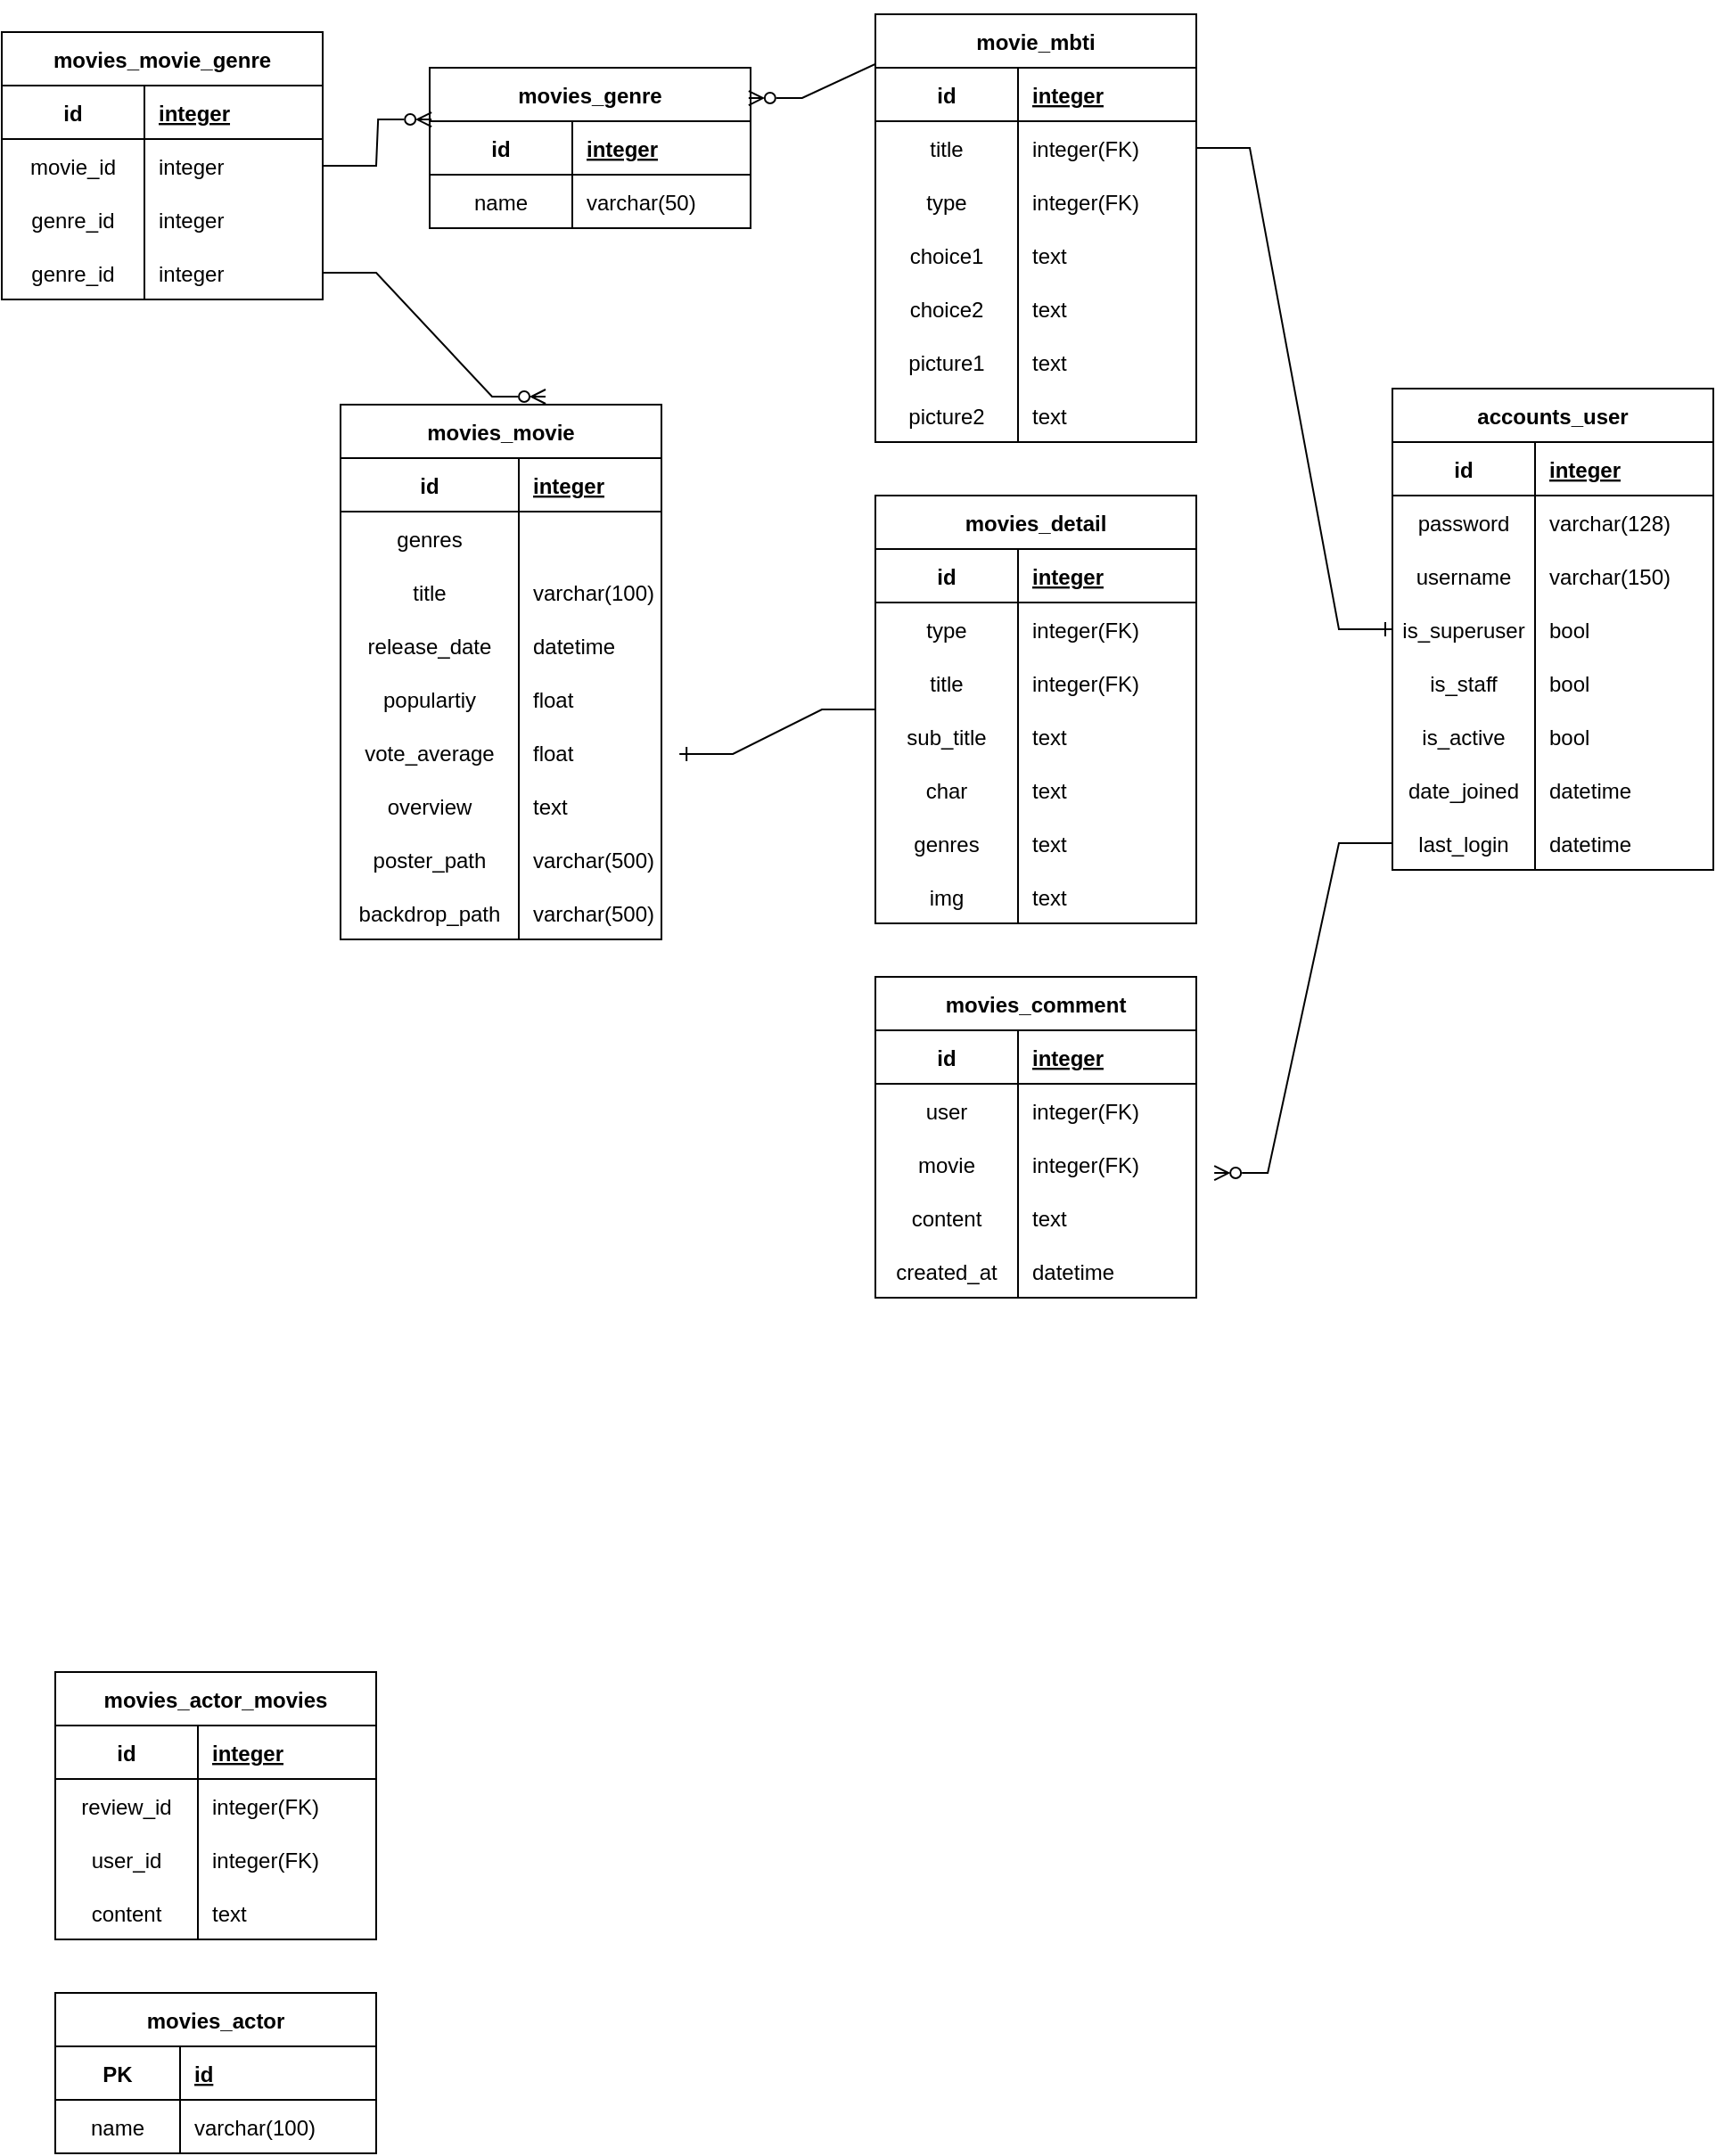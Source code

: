 <mxfile version="20.4.0" type="device"><diagram id="C5RBs43oDa-KdzZeNtuy" name="Page-1"><mxGraphModel dx="1422" dy="762" grid="1" gridSize="10" guides="1" tooltips="1" connect="1" arrows="1" fold="1" page="1" pageScale="1" pageWidth="1169" pageHeight="827" math="0" shadow="0"><root><mxCell id="WIyWlLk6GJQsqaUBKTNV-0"/><mxCell id="WIyWlLk6GJQsqaUBKTNV-1" parent="WIyWlLk6GJQsqaUBKTNV-0"/><mxCell id="pNiZyCKbFAenFCGOa4Ml-2" value="movies_movie" style="shape=table;startSize=30;container=1;collapsible=1;childLayout=tableLayout;fixedRows=1;rowLines=0;fontStyle=1;align=center;resizeLast=1;" parent="WIyWlLk6GJQsqaUBKTNV-1" vertex="1"><mxGeometry x="220" y="279" width="180" height="300" as="geometry"/></mxCell><mxCell id="pNiZyCKbFAenFCGOa4Ml-3" value="" style="shape=tableRow;horizontal=0;startSize=0;swimlaneHead=0;swimlaneBody=0;fillColor=none;collapsible=0;dropTarget=0;points=[[0,0.5],[1,0.5]];portConstraint=eastwest;top=0;left=0;right=0;bottom=1;" parent="pNiZyCKbFAenFCGOa4Ml-2" vertex="1"><mxGeometry y="30" width="180" height="30" as="geometry"/></mxCell><mxCell id="pNiZyCKbFAenFCGOa4Ml-4" value="id" style="shape=partialRectangle;connectable=0;fillColor=none;top=0;left=0;bottom=0;right=0;fontStyle=1;overflow=hidden;" parent="pNiZyCKbFAenFCGOa4Ml-3" vertex="1"><mxGeometry width="100" height="30" as="geometry"><mxRectangle width="100" height="30" as="alternateBounds"/></mxGeometry></mxCell><mxCell id="pNiZyCKbFAenFCGOa4Ml-5" value="integer" style="shape=partialRectangle;connectable=0;fillColor=none;top=0;left=0;bottom=0;right=0;align=left;spacingLeft=6;fontStyle=5;overflow=hidden;" parent="pNiZyCKbFAenFCGOa4Ml-3" vertex="1"><mxGeometry x="100" width="80" height="30" as="geometry"><mxRectangle width="80" height="30" as="alternateBounds"/></mxGeometry></mxCell><mxCell id="_5tf6HiXsvNcKvSk9RUJ-52" style="shape=tableRow;horizontal=0;startSize=0;swimlaneHead=0;swimlaneBody=0;fillColor=none;collapsible=0;dropTarget=0;points=[[0,0.5],[1,0.5]];portConstraint=eastwest;top=0;left=0;right=0;bottom=0;" vertex="1" parent="pNiZyCKbFAenFCGOa4Ml-2"><mxGeometry y="60" width="180" height="30" as="geometry"/></mxCell><mxCell id="_5tf6HiXsvNcKvSk9RUJ-53" value="genres" style="shape=partialRectangle;connectable=0;fillColor=none;top=0;left=0;bottom=0;right=0;editable=1;overflow=hidden;" vertex="1" parent="_5tf6HiXsvNcKvSk9RUJ-52"><mxGeometry width="100" height="30" as="geometry"><mxRectangle width="100" height="30" as="alternateBounds"/></mxGeometry></mxCell><mxCell id="_5tf6HiXsvNcKvSk9RUJ-54" style="shape=partialRectangle;connectable=0;fillColor=none;top=0;left=0;bottom=0;right=0;align=left;spacingLeft=6;overflow=hidden;" vertex="1" parent="_5tf6HiXsvNcKvSk9RUJ-52"><mxGeometry x="100" width="80" height="30" as="geometry"><mxRectangle width="80" height="30" as="alternateBounds"/></mxGeometry></mxCell><mxCell id="pNiZyCKbFAenFCGOa4Ml-6" value="" style="shape=tableRow;horizontal=0;startSize=0;swimlaneHead=0;swimlaneBody=0;fillColor=none;collapsible=0;dropTarget=0;points=[[0,0.5],[1,0.5]];portConstraint=eastwest;top=0;left=0;right=0;bottom=0;" parent="pNiZyCKbFAenFCGOa4Ml-2" vertex="1"><mxGeometry y="90" width="180" height="30" as="geometry"/></mxCell><mxCell id="pNiZyCKbFAenFCGOa4Ml-7" value="title" style="shape=partialRectangle;connectable=0;fillColor=none;top=0;left=0;bottom=0;right=0;editable=1;overflow=hidden;" parent="pNiZyCKbFAenFCGOa4Ml-6" vertex="1"><mxGeometry width="100" height="30" as="geometry"><mxRectangle width="100" height="30" as="alternateBounds"/></mxGeometry></mxCell><mxCell id="pNiZyCKbFAenFCGOa4Ml-8" value="varchar(100)" style="shape=partialRectangle;connectable=0;fillColor=none;top=0;left=0;bottom=0;right=0;align=left;spacingLeft=6;overflow=hidden;" parent="pNiZyCKbFAenFCGOa4Ml-6" vertex="1"><mxGeometry x="100" width="80" height="30" as="geometry"><mxRectangle width="80" height="30" as="alternateBounds"/></mxGeometry></mxCell><mxCell id="pNiZyCKbFAenFCGOa4Ml-9" value="" style="shape=tableRow;horizontal=0;startSize=0;swimlaneHead=0;swimlaneBody=0;fillColor=none;collapsible=0;dropTarget=0;points=[[0,0.5],[1,0.5]];portConstraint=eastwest;top=0;left=0;right=0;bottom=0;" parent="pNiZyCKbFAenFCGOa4Ml-2" vertex="1"><mxGeometry y="120" width="180" height="30" as="geometry"/></mxCell><mxCell id="pNiZyCKbFAenFCGOa4Ml-10" value="release_date" style="shape=partialRectangle;connectable=0;fillColor=none;top=0;left=0;bottom=0;right=0;editable=1;overflow=hidden;" parent="pNiZyCKbFAenFCGOa4Ml-9" vertex="1"><mxGeometry width="100" height="30" as="geometry"><mxRectangle width="100" height="30" as="alternateBounds"/></mxGeometry></mxCell><mxCell id="pNiZyCKbFAenFCGOa4Ml-11" value="datetime" style="shape=partialRectangle;connectable=0;fillColor=none;top=0;left=0;bottom=0;right=0;align=left;spacingLeft=6;overflow=hidden;" parent="pNiZyCKbFAenFCGOa4Ml-9" vertex="1"><mxGeometry x="100" width="80" height="30" as="geometry"><mxRectangle width="80" height="30" as="alternateBounds"/></mxGeometry></mxCell><mxCell id="pNiZyCKbFAenFCGOa4Ml-12" value="" style="shape=tableRow;horizontal=0;startSize=0;swimlaneHead=0;swimlaneBody=0;fillColor=none;collapsible=0;dropTarget=0;points=[[0,0.5],[1,0.5]];portConstraint=eastwest;top=0;left=0;right=0;bottom=0;" parent="pNiZyCKbFAenFCGOa4Ml-2" vertex="1"><mxGeometry y="150" width="180" height="30" as="geometry"/></mxCell><mxCell id="pNiZyCKbFAenFCGOa4Ml-13" value="populartiy" style="shape=partialRectangle;connectable=0;fillColor=none;top=0;left=0;bottom=0;right=0;editable=1;overflow=hidden;" parent="pNiZyCKbFAenFCGOa4Ml-12" vertex="1"><mxGeometry width="100" height="30" as="geometry"><mxRectangle width="100" height="30" as="alternateBounds"/></mxGeometry></mxCell><mxCell id="pNiZyCKbFAenFCGOa4Ml-14" value="float" style="shape=partialRectangle;connectable=0;fillColor=none;top=0;left=0;bottom=0;right=0;align=left;spacingLeft=6;overflow=hidden;" parent="pNiZyCKbFAenFCGOa4Ml-12" vertex="1"><mxGeometry x="100" width="80" height="30" as="geometry"><mxRectangle width="80" height="30" as="alternateBounds"/></mxGeometry></mxCell><mxCell id="pNiZyCKbFAenFCGOa4Ml-15" style="shape=tableRow;horizontal=0;startSize=0;swimlaneHead=0;swimlaneBody=0;fillColor=none;collapsible=0;dropTarget=0;points=[[0,0.5],[1,0.5]];portConstraint=eastwest;top=0;left=0;right=0;bottom=0;" parent="pNiZyCKbFAenFCGOa4Ml-2" vertex="1"><mxGeometry y="180" width="180" height="30" as="geometry"/></mxCell><mxCell id="pNiZyCKbFAenFCGOa4Ml-16" value="vote_average" style="shape=partialRectangle;connectable=0;fillColor=none;top=0;left=0;bottom=0;right=0;editable=1;overflow=hidden;" parent="pNiZyCKbFAenFCGOa4Ml-15" vertex="1"><mxGeometry width="100" height="30" as="geometry"><mxRectangle width="100" height="30" as="alternateBounds"/></mxGeometry></mxCell><mxCell id="pNiZyCKbFAenFCGOa4Ml-17" value="float" style="shape=partialRectangle;connectable=0;fillColor=none;top=0;left=0;bottom=0;right=0;align=left;spacingLeft=6;overflow=hidden;" parent="pNiZyCKbFAenFCGOa4Ml-15" vertex="1"><mxGeometry x="100" width="80" height="30" as="geometry"><mxRectangle width="80" height="30" as="alternateBounds"/></mxGeometry></mxCell><mxCell id="pNiZyCKbFAenFCGOa4Ml-19" style="shape=tableRow;horizontal=0;startSize=0;swimlaneHead=0;swimlaneBody=0;fillColor=none;collapsible=0;dropTarget=0;points=[[0,0.5],[1,0.5]];portConstraint=eastwest;top=0;left=0;right=0;bottom=0;" parent="pNiZyCKbFAenFCGOa4Ml-2" vertex="1"><mxGeometry y="210" width="180" height="30" as="geometry"/></mxCell><mxCell id="pNiZyCKbFAenFCGOa4Ml-20" value="overview" style="shape=partialRectangle;connectable=0;fillColor=none;top=0;left=0;bottom=0;right=0;editable=1;overflow=hidden;" parent="pNiZyCKbFAenFCGOa4Ml-19" vertex="1"><mxGeometry width="100" height="30" as="geometry"><mxRectangle width="100" height="30" as="alternateBounds"/></mxGeometry></mxCell><mxCell id="pNiZyCKbFAenFCGOa4Ml-21" value="text" style="shape=partialRectangle;connectable=0;fillColor=none;top=0;left=0;bottom=0;right=0;align=left;spacingLeft=6;overflow=hidden;" parent="pNiZyCKbFAenFCGOa4Ml-19" vertex="1"><mxGeometry x="100" width="80" height="30" as="geometry"><mxRectangle width="80" height="30" as="alternateBounds"/></mxGeometry></mxCell><mxCell id="pNiZyCKbFAenFCGOa4Ml-22" style="shape=tableRow;horizontal=0;startSize=0;swimlaneHead=0;swimlaneBody=0;fillColor=none;collapsible=0;dropTarget=0;points=[[0,0.5],[1,0.5]];portConstraint=eastwest;top=0;left=0;right=0;bottom=0;" parent="pNiZyCKbFAenFCGOa4Ml-2" vertex="1"><mxGeometry y="240" width="180" height="30" as="geometry"/></mxCell><mxCell id="pNiZyCKbFAenFCGOa4Ml-23" value="poster_path" style="shape=partialRectangle;connectable=0;fillColor=none;top=0;left=0;bottom=0;right=0;editable=1;overflow=hidden;" parent="pNiZyCKbFAenFCGOa4Ml-22" vertex="1"><mxGeometry width="100" height="30" as="geometry"><mxRectangle width="100" height="30" as="alternateBounds"/></mxGeometry></mxCell><mxCell id="pNiZyCKbFAenFCGOa4Ml-24" value="varchar(500)" style="shape=partialRectangle;connectable=0;fillColor=none;top=0;left=0;bottom=0;right=0;align=left;spacingLeft=6;overflow=hidden;" parent="pNiZyCKbFAenFCGOa4Ml-22" vertex="1"><mxGeometry x="100" width="80" height="30" as="geometry"><mxRectangle width="80" height="30" as="alternateBounds"/></mxGeometry></mxCell><mxCell id="pNiZyCKbFAenFCGOa4Ml-25" style="shape=tableRow;horizontal=0;startSize=0;swimlaneHead=0;swimlaneBody=0;fillColor=none;collapsible=0;dropTarget=0;points=[[0,0.5],[1,0.5]];portConstraint=eastwest;top=0;left=0;right=0;bottom=0;" parent="pNiZyCKbFAenFCGOa4Ml-2" vertex="1"><mxGeometry y="270" width="180" height="30" as="geometry"/></mxCell><mxCell id="pNiZyCKbFAenFCGOa4Ml-26" value="backdrop_path" style="shape=partialRectangle;connectable=0;fillColor=none;top=0;left=0;bottom=0;right=0;editable=1;overflow=hidden;" parent="pNiZyCKbFAenFCGOa4Ml-25" vertex="1"><mxGeometry width="100" height="30" as="geometry"><mxRectangle width="100" height="30" as="alternateBounds"/></mxGeometry></mxCell><mxCell id="pNiZyCKbFAenFCGOa4Ml-27" value="varchar(500)" style="shape=partialRectangle;connectable=0;fillColor=none;top=0;left=0;bottom=0;right=0;align=left;spacingLeft=6;overflow=hidden;" parent="pNiZyCKbFAenFCGOa4Ml-25" vertex="1"><mxGeometry x="100" width="80" height="30" as="geometry"><mxRectangle width="80" height="30" as="alternateBounds"/></mxGeometry></mxCell><mxCell id="pNiZyCKbFAenFCGOa4Ml-69" value="movies_actor" style="shape=table;startSize=30;container=1;collapsible=1;childLayout=tableLayout;fixedRows=1;rowLines=0;fontStyle=1;align=center;resizeLast=1;" parent="WIyWlLk6GJQsqaUBKTNV-1" vertex="1"><mxGeometry x="60" y="1170" width="180" height="90" as="geometry"/></mxCell><mxCell id="pNiZyCKbFAenFCGOa4Ml-70" value="" style="shape=tableRow;horizontal=0;startSize=0;swimlaneHead=0;swimlaneBody=0;fillColor=none;collapsible=0;dropTarget=0;points=[[0,0.5],[1,0.5]];portConstraint=eastwest;top=0;left=0;right=0;bottom=1;" parent="pNiZyCKbFAenFCGOa4Ml-69" vertex="1"><mxGeometry y="30" width="180" height="30" as="geometry"/></mxCell><mxCell id="pNiZyCKbFAenFCGOa4Ml-71" value="PK" style="shape=partialRectangle;connectable=0;fillColor=none;top=0;left=0;bottom=0;right=0;fontStyle=1;overflow=hidden;" parent="pNiZyCKbFAenFCGOa4Ml-70" vertex="1"><mxGeometry width="70" height="30" as="geometry"><mxRectangle width="70" height="30" as="alternateBounds"/></mxGeometry></mxCell><mxCell id="pNiZyCKbFAenFCGOa4Ml-72" value="id" style="shape=partialRectangle;connectable=0;fillColor=none;top=0;left=0;bottom=0;right=0;align=left;spacingLeft=6;fontStyle=5;overflow=hidden;" parent="pNiZyCKbFAenFCGOa4Ml-70" vertex="1"><mxGeometry x="70" width="110" height="30" as="geometry"><mxRectangle width="110" height="30" as="alternateBounds"/></mxGeometry></mxCell><mxCell id="pNiZyCKbFAenFCGOa4Ml-73" value="" style="shape=tableRow;horizontal=0;startSize=0;swimlaneHead=0;swimlaneBody=0;fillColor=none;collapsible=0;dropTarget=0;points=[[0,0.5],[1,0.5]];portConstraint=eastwest;top=0;left=0;right=0;bottom=0;" parent="pNiZyCKbFAenFCGOa4Ml-69" vertex="1"><mxGeometry y="60" width="180" height="30" as="geometry"/></mxCell><mxCell id="pNiZyCKbFAenFCGOa4Ml-74" value="name" style="shape=partialRectangle;connectable=0;fillColor=none;top=0;left=0;bottom=0;right=0;editable=1;overflow=hidden;" parent="pNiZyCKbFAenFCGOa4Ml-73" vertex="1"><mxGeometry width="70" height="30" as="geometry"><mxRectangle width="70" height="30" as="alternateBounds"/></mxGeometry></mxCell><mxCell id="pNiZyCKbFAenFCGOa4Ml-75" value="varchar(100)" style="shape=partialRectangle;connectable=0;fillColor=none;top=0;left=0;bottom=0;right=0;align=left;spacingLeft=6;overflow=hidden;" parent="pNiZyCKbFAenFCGOa4Ml-73" vertex="1"><mxGeometry x="70" width="110" height="30" as="geometry"><mxRectangle width="110" height="30" as="alternateBounds"/></mxGeometry></mxCell><mxCell id="pNiZyCKbFAenFCGOa4Ml-82" value="accounts_user" style="shape=table;startSize=30;container=1;collapsible=1;childLayout=tableLayout;fixedRows=1;rowLines=0;fontStyle=1;align=center;resizeLast=1;" parent="WIyWlLk6GJQsqaUBKTNV-1" vertex="1"><mxGeometry x="810" y="270" width="180" height="270" as="geometry"/></mxCell><mxCell id="pNiZyCKbFAenFCGOa4Ml-83" value="" style="shape=tableRow;horizontal=0;startSize=0;swimlaneHead=0;swimlaneBody=0;fillColor=none;collapsible=0;dropTarget=0;points=[[0,0.5],[1,0.5]];portConstraint=eastwest;top=0;left=0;right=0;bottom=1;" parent="pNiZyCKbFAenFCGOa4Ml-82" vertex="1"><mxGeometry y="30" width="180" height="30" as="geometry"/></mxCell><mxCell id="pNiZyCKbFAenFCGOa4Ml-84" value="id" style="shape=partialRectangle;connectable=0;fillColor=none;top=0;left=0;bottom=0;right=0;fontStyle=1;overflow=hidden;" parent="pNiZyCKbFAenFCGOa4Ml-83" vertex="1"><mxGeometry width="80" height="30" as="geometry"><mxRectangle width="80" height="30" as="alternateBounds"/></mxGeometry></mxCell><mxCell id="pNiZyCKbFAenFCGOa4Ml-85" value="integer" style="shape=partialRectangle;connectable=0;fillColor=none;top=0;left=0;bottom=0;right=0;align=left;spacingLeft=6;fontStyle=5;overflow=hidden;" parent="pNiZyCKbFAenFCGOa4Ml-83" vertex="1"><mxGeometry x="80" width="100" height="30" as="geometry"><mxRectangle width="100" height="30" as="alternateBounds"/></mxGeometry></mxCell><mxCell id="pNiZyCKbFAenFCGOa4Ml-86" value="" style="shape=tableRow;horizontal=0;startSize=0;swimlaneHead=0;swimlaneBody=0;fillColor=none;collapsible=0;dropTarget=0;points=[[0,0.5],[1,0.5]];portConstraint=eastwest;top=0;left=0;right=0;bottom=0;" parent="pNiZyCKbFAenFCGOa4Ml-82" vertex="1"><mxGeometry y="60" width="180" height="30" as="geometry"/></mxCell><mxCell id="pNiZyCKbFAenFCGOa4Ml-87" value="password" style="shape=partialRectangle;connectable=0;fillColor=none;top=0;left=0;bottom=0;right=0;editable=1;overflow=hidden;" parent="pNiZyCKbFAenFCGOa4Ml-86" vertex="1"><mxGeometry width="80" height="30" as="geometry"><mxRectangle width="80" height="30" as="alternateBounds"/></mxGeometry></mxCell><mxCell id="pNiZyCKbFAenFCGOa4Ml-88" value="varchar(128)" style="shape=partialRectangle;connectable=0;fillColor=none;top=0;left=0;bottom=0;right=0;align=left;spacingLeft=6;overflow=hidden;" parent="pNiZyCKbFAenFCGOa4Ml-86" vertex="1"><mxGeometry x="80" width="100" height="30" as="geometry"><mxRectangle width="100" height="30" as="alternateBounds"/></mxGeometry></mxCell><mxCell id="pNiZyCKbFAenFCGOa4Ml-89" value="" style="shape=tableRow;horizontal=0;startSize=0;swimlaneHead=0;swimlaneBody=0;fillColor=none;collapsible=0;dropTarget=0;points=[[0,0.5],[1,0.5]];portConstraint=eastwest;top=0;left=0;right=0;bottom=0;" parent="pNiZyCKbFAenFCGOa4Ml-82" vertex="1"><mxGeometry y="90" width="180" height="30" as="geometry"/></mxCell><mxCell id="pNiZyCKbFAenFCGOa4Ml-90" value="username" style="shape=partialRectangle;connectable=0;fillColor=none;top=0;left=0;bottom=0;right=0;editable=1;overflow=hidden;" parent="pNiZyCKbFAenFCGOa4Ml-89" vertex="1"><mxGeometry width="80" height="30" as="geometry"><mxRectangle width="80" height="30" as="alternateBounds"/></mxGeometry></mxCell><mxCell id="pNiZyCKbFAenFCGOa4Ml-91" value="varchar(150)" style="shape=partialRectangle;connectable=0;fillColor=none;top=0;left=0;bottom=0;right=0;align=left;spacingLeft=6;overflow=hidden;" parent="pNiZyCKbFAenFCGOa4Ml-89" vertex="1"><mxGeometry x="80" width="100" height="30" as="geometry"><mxRectangle width="100" height="30" as="alternateBounds"/></mxGeometry></mxCell><mxCell id="pNiZyCKbFAenFCGOa4Ml-95" style="shape=tableRow;horizontal=0;startSize=0;swimlaneHead=0;swimlaneBody=0;fillColor=none;collapsible=0;dropTarget=0;points=[[0,0.5],[1,0.5]];portConstraint=eastwest;top=0;left=0;right=0;bottom=0;" parent="pNiZyCKbFAenFCGOa4Ml-82" vertex="1"><mxGeometry y="120" width="180" height="30" as="geometry"/></mxCell><mxCell id="pNiZyCKbFAenFCGOa4Ml-96" value="is_superuser" style="shape=partialRectangle;connectable=0;fillColor=none;top=0;left=0;bottom=0;right=0;editable=1;overflow=hidden;" parent="pNiZyCKbFAenFCGOa4Ml-95" vertex="1"><mxGeometry width="80" height="30" as="geometry"><mxRectangle width="80" height="30" as="alternateBounds"/></mxGeometry></mxCell><mxCell id="pNiZyCKbFAenFCGOa4Ml-97" value="bool" style="shape=partialRectangle;connectable=0;fillColor=none;top=0;left=0;bottom=0;right=0;align=left;spacingLeft=6;overflow=hidden;" parent="pNiZyCKbFAenFCGOa4Ml-95" vertex="1"><mxGeometry x="80" width="100" height="30" as="geometry"><mxRectangle width="100" height="30" as="alternateBounds"/></mxGeometry></mxCell><mxCell id="pNiZyCKbFAenFCGOa4Ml-101" style="shape=tableRow;horizontal=0;startSize=0;swimlaneHead=0;swimlaneBody=0;fillColor=none;collapsible=0;dropTarget=0;points=[[0,0.5],[1,0.5]];portConstraint=eastwest;top=0;left=0;right=0;bottom=0;" parent="pNiZyCKbFAenFCGOa4Ml-82" vertex="1"><mxGeometry y="150" width="180" height="30" as="geometry"/></mxCell><mxCell id="pNiZyCKbFAenFCGOa4Ml-102" value="is_staff" style="shape=partialRectangle;connectable=0;fillColor=none;top=0;left=0;bottom=0;right=0;editable=1;overflow=hidden;" parent="pNiZyCKbFAenFCGOa4Ml-101" vertex="1"><mxGeometry width="80" height="30" as="geometry"><mxRectangle width="80" height="30" as="alternateBounds"/></mxGeometry></mxCell><mxCell id="pNiZyCKbFAenFCGOa4Ml-103" value="bool" style="shape=partialRectangle;connectable=0;fillColor=none;top=0;left=0;bottom=0;right=0;align=left;spacingLeft=6;overflow=hidden;" parent="pNiZyCKbFAenFCGOa4Ml-101" vertex="1"><mxGeometry x="80" width="100" height="30" as="geometry"><mxRectangle width="100" height="30" as="alternateBounds"/></mxGeometry></mxCell><mxCell id="pNiZyCKbFAenFCGOa4Ml-98" style="shape=tableRow;horizontal=0;startSize=0;swimlaneHead=0;swimlaneBody=0;fillColor=none;collapsible=0;dropTarget=0;points=[[0,0.5],[1,0.5]];portConstraint=eastwest;top=0;left=0;right=0;bottom=0;" parent="pNiZyCKbFAenFCGOa4Ml-82" vertex="1"><mxGeometry y="180" width="180" height="30" as="geometry"/></mxCell><mxCell id="pNiZyCKbFAenFCGOa4Ml-99" value="is_active" style="shape=partialRectangle;connectable=0;fillColor=none;top=0;left=0;bottom=0;right=0;editable=1;overflow=hidden;" parent="pNiZyCKbFAenFCGOa4Ml-98" vertex="1"><mxGeometry width="80" height="30" as="geometry"><mxRectangle width="80" height="30" as="alternateBounds"/></mxGeometry></mxCell><mxCell id="pNiZyCKbFAenFCGOa4Ml-100" value="bool" style="shape=partialRectangle;connectable=0;fillColor=none;top=0;left=0;bottom=0;right=0;align=left;spacingLeft=6;overflow=hidden;" parent="pNiZyCKbFAenFCGOa4Ml-98" vertex="1"><mxGeometry x="80" width="100" height="30" as="geometry"><mxRectangle width="100" height="30" as="alternateBounds"/></mxGeometry></mxCell><mxCell id="pNiZyCKbFAenFCGOa4Ml-110" style="shape=tableRow;horizontal=0;startSize=0;swimlaneHead=0;swimlaneBody=0;fillColor=none;collapsible=0;dropTarget=0;points=[[0,0.5],[1,0.5]];portConstraint=eastwest;top=0;left=0;right=0;bottom=0;" parent="pNiZyCKbFAenFCGOa4Ml-82" vertex="1"><mxGeometry y="210" width="180" height="30" as="geometry"/></mxCell><mxCell id="pNiZyCKbFAenFCGOa4Ml-111" value="date_joined" style="shape=partialRectangle;connectable=0;fillColor=none;top=0;left=0;bottom=0;right=0;editable=1;overflow=hidden;" parent="pNiZyCKbFAenFCGOa4Ml-110" vertex="1"><mxGeometry width="80" height="30" as="geometry"><mxRectangle width="80" height="30" as="alternateBounds"/></mxGeometry></mxCell><mxCell id="pNiZyCKbFAenFCGOa4Ml-112" value="datetime" style="shape=partialRectangle;connectable=0;fillColor=none;top=0;left=0;bottom=0;right=0;align=left;spacingLeft=6;overflow=hidden;" parent="pNiZyCKbFAenFCGOa4Ml-110" vertex="1"><mxGeometry x="80" width="100" height="30" as="geometry"><mxRectangle width="100" height="30" as="alternateBounds"/></mxGeometry></mxCell><mxCell id="pNiZyCKbFAenFCGOa4Ml-113" style="shape=tableRow;horizontal=0;startSize=0;swimlaneHead=0;swimlaneBody=0;fillColor=none;collapsible=0;dropTarget=0;points=[[0,0.5],[1,0.5]];portConstraint=eastwest;top=0;left=0;right=0;bottom=0;" parent="pNiZyCKbFAenFCGOa4Ml-82" vertex="1"><mxGeometry y="240" width="180" height="30" as="geometry"/></mxCell><mxCell id="pNiZyCKbFAenFCGOa4Ml-114" value="last_login" style="shape=partialRectangle;connectable=0;fillColor=none;top=0;left=0;bottom=0;right=0;editable=1;overflow=hidden;" parent="pNiZyCKbFAenFCGOa4Ml-113" vertex="1"><mxGeometry width="80" height="30" as="geometry"><mxRectangle width="80" height="30" as="alternateBounds"/></mxGeometry></mxCell><mxCell id="pNiZyCKbFAenFCGOa4Ml-115" value="datetime" style="shape=partialRectangle;connectable=0;fillColor=none;top=0;left=0;bottom=0;right=0;align=left;spacingLeft=6;overflow=hidden;" parent="pNiZyCKbFAenFCGOa4Ml-113" vertex="1"><mxGeometry x="80" width="100" height="30" as="geometry"><mxRectangle width="100" height="30" as="alternateBounds"/></mxGeometry></mxCell><mxCell id="pNiZyCKbFAenFCGOa4Ml-144" value="movies_comment" style="shape=table;startSize=30;container=1;collapsible=1;childLayout=tableLayout;fixedRows=1;rowLines=0;fontStyle=1;align=center;resizeLast=1;" parent="WIyWlLk6GJQsqaUBKTNV-1" vertex="1"><mxGeometry x="520" y="600" width="180" height="180" as="geometry"/></mxCell><mxCell id="pNiZyCKbFAenFCGOa4Ml-145" value="" style="shape=tableRow;horizontal=0;startSize=0;swimlaneHead=0;swimlaneBody=0;fillColor=none;collapsible=0;dropTarget=0;points=[[0,0.5],[1,0.5]];portConstraint=eastwest;top=0;left=0;right=0;bottom=1;" parent="pNiZyCKbFAenFCGOa4Ml-144" vertex="1"><mxGeometry y="30" width="180" height="30" as="geometry"/></mxCell><mxCell id="pNiZyCKbFAenFCGOa4Ml-146" value="id" style="shape=partialRectangle;connectable=0;fillColor=none;top=0;left=0;bottom=0;right=0;fontStyle=1;overflow=hidden;" parent="pNiZyCKbFAenFCGOa4Ml-145" vertex="1"><mxGeometry width="80" height="30" as="geometry"><mxRectangle width="80" height="30" as="alternateBounds"/></mxGeometry></mxCell><mxCell id="pNiZyCKbFAenFCGOa4Ml-147" value="integer" style="shape=partialRectangle;connectable=0;fillColor=none;top=0;left=0;bottom=0;right=0;align=left;spacingLeft=6;fontStyle=5;overflow=hidden;" parent="pNiZyCKbFAenFCGOa4Ml-145" vertex="1"><mxGeometry x="80" width="100" height="30" as="geometry"><mxRectangle width="100" height="30" as="alternateBounds"/></mxGeometry></mxCell><mxCell id="pNiZyCKbFAenFCGOa4Ml-151" value="" style="shape=tableRow;horizontal=0;startSize=0;swimlaneHead=0;swimlaneBody=0;fillColor=none;collapsible=0;dropTarget=0;points=[[0,0.5],[1,0.5]];portConstraint=eastwest;top=0;left=0;right=0;bottom=0;" parent="pNiZyCKbFAenFCGOa4Ml-144" vertex="1"><mxGeometry y="60" width="180" height="30" as="geometry"/></mxCell><mxCell id="pNiZyCKbFAenFCGOa4Ml-152" value="user" style="shape=partialRectangle;connectable=0;fillColor=none;top=0;left=0;bottom=0;right=0;editable=1;overflow=hidden;" parent="pNiZyCKbFAenFCGOa4Ml-151" vertex="1"><mxGeometry width="80" height="30" as="geometry"><mxRectangle width="80" height="30" as="alternateBounds"/></mxGeometry></mxCell><mxCell id="pNiZyCKbFAenFCGOa4Ml-153" value="integer(FK)" style="shape=partialRectangle;connectable=0;fillColor=none;top=0;left=0;bottom=0;right=0;align=left;spacingLeft=6;overflow=hidden;" parent="pNiZyCKbFAenFCGOa4Ml-151" vertex="1"><mxGeometry x="80" width="100" height="30" as="geometry"><mxRectangle width="100" height="30" as="alternateBounds"/></mxGeometry></mxCell><mxCell id="pNiZyCKbFAenFCGOa4Ml-154" value="" style="shape=tableRow;horizontal=0;startSize=0;swimlaneHead=0;swimlaneBody=0;fillColor=none;collapsible=0;dropTarget=0;points=[[0,0.5],[1,0.5]];portConstraint=eastwest;top=0;left=0;right=0;bottom=0;" parent="pNiZyCKbFAenFCGOa4Ml-144" vertex="1"><mxGeometry y="90" width="180" height="30" as="geometry"/></mxCell><mxCell id="pNiZyCKbFAenFCGOa4Ml-155" value="movie" style="shape=partialRectangle;connectable=0;fillColor=none;top=0;left=0;bottom=0;right=0;editable=1;overflow=hidden;" parent="pNiZyCKbFAenFCGOa4Ml-154" vertex="1"><mxGeometry width="80" height="30" as="geometry"><mxRectangle width="80" height="30" as="alternateBounds"/></mxGeometry></mxCell><mxCell id="pNiZyCKbFAenFCGOa4Ml-156" value="integer(FK)" style="shape=partialRectangle;connectable=0;fillColor=none;top=0;left=0;bottom=0;right=0;align=left;spacingLeft=6;overflow=hidden;" parent="pNiZyCKbFAenFCGOa4Ml-154" vertex="1"><mxGeometry x="80" width="100" height="30" as="geometry"><mxRectangle width="100" height="30" as="alternateBounds"/></mxGeometry></mxCell><mxCell id="pNiZyCKbFAenFCGOa4Ml-148" value="" style="shape=tableRow;horizontal=0;startSize=0;swimlaneHead=0;swimlaneBody=0;fillColor=none;collapsible=0;dropTarget=0;points=[[0,0.5],[1,0.5]];portConstraint=eastwest;top=0;left=0;right=0;bottom=0;" parent="pNiZyCKbFAenFCGOa4Ml-144" vertex="1"><mxGeometry y="120" width="180" height="30" as="geometry"/></mxCell><mxCell id="pNiZyCKbFAenFCGOa4Ml-149" value="content" style="shape=partialRectangle;connectable=0;fillColor=none;top=0;left=0;bottom=0;right=0;editable=1;overflow=hidden;" parent="pNiZyCKbFAenFCGOa4Ml-148" vertex="1"><mxGeometry width="80" height="30" as="geometry"><mxRectangle width="80" height="30" as="alternateBounds"/></mxGeometry></mxCell><mxCell id="pNiZyCKbFAenFCGOa4Ml-150" value="text" style="shape=partialRectangle;connectable=0;fillColor=none;top=0;left=0;bottom=0;right=0;align=left;spacingLeft=6;overflow=hidden;" parent="pNiZyCKbFAenFCGOa4Ml-148" vertex="1"><mxGeometry x="80" width="100" height="30" as="geometry"><mxRectangle width="100" height="30" as="alternateBounds"/></mxGeometry></mxCell><mxCell id="_5tf6HiXsvNcKvSk9RUJ-55" style="shape=tableRow;horizontal=0;startSize=0;swimlaneHead=0;swimlaneBody=0;fillColor=none;collapsible=0;dropTarget=0;points=[[0,0.5],[1,0.5]];portConstraint=eastwest;top=0;left=0;right=0;bottom=0;" vertex="1" parent="pNiZyCKbFAenFCGOa4Ml-144"><mxGeometry y="150" width="180" height="30" as="geometry"/></mxCell><mxCell id="_5tf6HiXsvNcKvSk9RUJ-56" value="created_at" style="shape=partialRectangle;connectable=0;fillColor=none;top=0;left=0;bottom=0;right=0;editable=1;overflow=hidden;" vertex="1" parent="_5tf6HiXsvNcKvSk9RUJ-55"><mxGeometry width="80" height="30" as="geometry"><mxRectangle width="80" height="30" as="alternateBounds"/></mxGeometry></mxCell><mxCell id="_5tf6HiXsvNcKvSk9RUJ-57" value="datetime" style="shape=partialRectangle;connectable=0;fillColor=none;top=0;left=0;bottom=0;right=0;align=left;spacingLeft=6;overflow=hidden;" vertex="1" parent="_5tf6HiXsvNcKvSk9RUJ-55"><mxGeometry x="80" width="100" height="30" as="geometry"><mxRectangle width="100" height="30" as="alternateBounds"/></mxGeometry></mxCell><mxCell id="_5tf6HiXsvNcKvSk9RUJ-8" style="edgeStyle=none;rounded=0;orthogonalLoop=1;jettySize=auto;html=1;entryX=1;entryY=0.5;entryDx=0;entryDy=0;endArrow=ERzeroToMany;endFill=0;" edge="1" parent="pNiZyCKbFAenFCGOa4Ml-144" source="pNiZyCKbFAenFCGOa4Ml-151" target="pNiZyCKbFAenFCGOa4Ml-151"><mxGeometry relative="1" as="geometry"/></mxCell><mxCell id="pNiZyCKbFAenFCGOa4Ml-160" value="movies_actor_movies" style="shape=table;startSize=30;container=1;collapsible=1;childLayout=tableLayout;fixedRows=1;rowLines=0;fontStyle=1;align=center;resizeLast=1;" parent="WIyWlLk6GJQsqaUBKTNV-1" vertex="1"><mxGeometry x="60" y="990" width="180" height="150" as="geometry"/></mxCell><mxCell id="pNiZyCKbFAenFCGOa4Ml-161" value="" style="shape=tableRow;horizontal=0;startSize=0;swimlaneHead=0;swimlaneBody=0;fillColor=none;collapsible=0;dropTarget=0;points=[[0,0.5],[1,0.5]];portConstraint=eastwest;top=0;left=0;right=0;bottom=1;" parent="pNiZyCKbFAenFCGOa4Ml-160" vertex="1"><mxGeometry y="30" width="180" height="30" as="geometry"/></mxCell><mxCell id="pNiZyCKbFAenFCGOa4Ml-162" value="id" style="shape=partialRectangle;connectable=0;fillColor=none;top=0;left=0;bottom=0;right=0;fontStyle=1;overflow=hidden;" parent="pNiZyCKbFAenFCGOa4Ml-161" vertex="1"><mxGeometry width="80" height="30" as="geometry"><mxRectangle width="80" height="30" as="alternateBounds"/></mxGeometry></mxCell><mxCell id="pNiZyCKbFAenFCGOa4Ml-163" value="integer" style="shape=partialRectangle;connectable=0;fillColor=none;top=0;left=0;bottom=0;right=0;align=left;spacingLeft=6;fontStyle=5;overflow=hidden;" parent="pNiZyCKbFAenFCGOa4Ml-161" vertex="1"><mxGeometry x="80" width="100" height="30" as="geometry"><mxRectangle width="100" height="30" as="alternateBounds"/></mxGeometry></mxCell><mxCell id="pNiZyCKbFAenFCGOa4Ml-164" value="" style="shape=tableRow;horizontal=0;startSize=0;swimlaneHead=0;swimlaneBody=0;fillColor=none;collapsible=0;dropTarget=0;points=[[0,0.5],[1,0.5]];portConstraint=eastwest;top=0;left=0;right=0;bottom=0;" parent="pNiZyCKbFAenFCGOa4Ml-160" vertex="1"><mxGeometry y="60" width="180" height="30" as="geometry"/></mxCell><mxCell id="pNiZyCKbFAenFCGOa4Ml-165" value="review_id" style="shape=partialRectangle;connectable=0;fillColor=none;top=0;left=0;bottom=0;right=0;editable=1;overflow=hidden;" parent="pNiZyCKbFAenFCGOa4Ml-164" vertex="1"><mxGeometry width="80" height="30" as="geometry"><mxRectangle width="80" height="30" as="alternateBounds"/></mxGeometry></mxCell><mxCell id="pNiZyCKbFAenFCGOa4Ml-166" value="integer(FK)" style="shape=partialRectangle;connectable=0;fillColor=none;top=0;left=0;bottom=0;right=0;align=left;spacingLeft=6;overflow=hidden;" parent="pNiZyCKbFAenFCGOa4Ml-164" vertex="1"><mxGeometry x="80" width="100" height="30" as="geometry"><mxRectangle width="100" height="30" as="alternateBounds"/></mxGeometry></mxCell><mxCell id="pNiZyCKbFAenFCGOa4Ml-167" value="" style="shape=tableRow;horizontal=0;startSize=0;swimlaneHead=0;swimlaneBody=0;fillColor=none;collapsible=0;dropTarget=0;points=[[0,0.5],[1,0.5]];portConstraint=eastwest;top=0;left=0;right=0;bottom=0;" parent="pNiZyCKbFAenFCGOa4Ml-160" vertex="1"><mxGeometry y="90" width="180" height="30" as="geometry"/></mxCell><mxCell id="pNiZyCKbFAenFCGOa4Ml-168" value="user_id" style="shape=partialRectangle;connectable=0;fillColor=none;top=0;left=0;bottom=0;right=0;editable=1;overflow=hidden;" parent="pNiZyCKbFAenFCGOa4Ml-167" vertex="1"><mxGeometry width="80" height="30" as="geometry"><mxRectangle width="80" height="30" as="alternateBounds"/></mxGeometry></mxCell><mxCell id="pNiZyCKbFAenFCGOa4Ml-169" value="integer(FK)" style="shape=partialRectangle;connectable=0;fillColor=none;top=0;left=0;bottom=0;right=0;align=left;spacingLeft=6;overflow=hidden;" parent="pNiZyCKbFAenFCGOa4Ml-167" vertex="1"><mxGeometry x="80" width="100" height="30" as="geometry"><mxRectangle width="100" height="30" as="alternateBounds"/></mxGeometry></mxCell><mxCell id="pNiZyCKbFAenFCGOa4Ml-170" value="" style="shape=tableRow;horizontal=0;startSize=0;swimlaneHead=0;swimlaneBody=0;fillColor=none;collapsible=0;dropTarget=0;points=[[0,0.5],[1,0.5]];portConstraint=eastwest;top=0;left=0;right=0;bottom=0;" parent="pNiZyCKbFAenFCGOa4Ml-160" vertex="1"><mxGeometry y="120" width="180" height="30" as="geometry"/></mxCell><mxCell id="pNiZyCKbFAenFCGOa4Ml-171" value="content" style="shape=partialRectangle;connectable=0;fillColor=none;top=0;left=0;bottom=0;right=0;editable=1;overflow=hidden;" parent="pNiZyCKbFAenFCGOa4Ml-170" vertex="1"><mxGeometry width="80" height="30" as="geometry"><mxRectangle width="80" height="30" as="alternateBounds"/></mxGeometry></mxCell><mxCell id="pNiZyCKbFAenFCGOa4Ml-172" value="text" style="shape=partialRectangle;connectable=0;fillColor=none;top=0;left=0;bottom=0;right=0;align=left;spacingLeft=6;overflow=hidden;" parent="pNiZyCKbFAenFCGOa4Ml-170" vertex="1"><mxGeometry x="80" width="100" height="30" as="geometry"><mxRectangle width="100" height="30" as="alternateBounds"/></mxGeometry></mxCell><mxCell id="pNiZyCKbFAenFCGOa4Ml-173" value="movies_genre" style="shape=table;startSize=30;container=1;collapsible=1;childLayout=tableLayout;fixedRows=1;rowLines=0;fontStyle=1;align=center;resizeLast=1;" parent="WIyWlLk6GJQsqaUBKTNV-1" vertex="1"><mxGeometry x="270" y="90" width="180" height="90" as="geometry"/></mxCell><mxCell id="pNiZyCKbFAenFCGOa4Ml-174" value="" style="shape=tableRow;horizontal=0;startSize=0;swimlaneHead=0;swimlaneBody=0;fillColor=none;collapsible=0;dropTarget=0;points=[[0,0.5],[1,0.5]];portConstraint=eastwest;top=0;left=0;right=0;bottom=1;" parent="pNiZyCKbFAenFCGOa4Ml-173" vertex="1"><mxGeometry y="30" width="180" height="30" as="geometry"/></mxCell><mxCell id="pNiZyCKbFAenFCGOa4Ml-175" value="id" style="shape=partialRectangle;connectable=0;fillColor=none;top=0;left=0;bottom=0;right=0;fontStyle=1;overflow=hidden;" parent="pNiZyCKbFAenFCGOa4Ml-174" vertex="1"><mxGeometry width="80" height="30" as="geometry"><mxRectangle width="80" height="30" as="alternateBounds"/></mxGeometry></mxCell><mxCell id="pNiZyCKbFAenFCGOa4Ml-176" value="integer" style="shape=partialRectangle;connectable=0;fillColor=none;top=0;left=0;bottom=0;right=0;align=left;spacingLeft=6;fontStyle=5;overflow=hidden;" parent="pNiZyCKbFAenFCGOa4Ml-174" vertex="1"><mxGeometry x="80" width="100" height="30" as="geometry"><mxRectangle width="100" height="30" as="alternateBounds"/></mxGeometry></mxCell><mxCell id="pNiZyCKbFAenFCGOa4Ml-177" value="" style="shape=tableRow;horizontal=0;startSize=0;swimlaneHead=0;swimlaneBody=0;fillColor=none;collapsible=0;dropTarget=0;points=[[0,0.5],[1,0.5]];portConstraint=eastwest;top=0;left=0;right=0;bottom=0;" parent="pNiZyCKbFAenFCGOa4Ml-173" vertex="1"><mxGeometry y="60" width="180" height="30" as="geometry"/></mxCell><mxCell id="pNiZyCKbFAenFCGOa4Ml-178" value="name" style="shape=partialRectangle;connectable=0;fillColor=none;top=0;left=0;bottom=0;right=0;editable=1;overflow=hidden;" parent="pNiZyCKbFAenFCGOa4Ml-177" vertex="1"><mxGeometry width="80" height="30" as="geometry"><mxRectangle width="80" height="30" as="alternateBounds"/></mxGeometry></mxCell><mxCell id="pNiZyCKbFAenFCGOa4Ml-179" value="varchar(50)" style="shape=partialRectangle;connectable=0;fillColor=none;top=0;left=0;bottom=0;right=0;align=left;spacingLeft=6;overflow=hidden;" parent="pNiZyCKbFAenFCGOa4Ml-177" vertex="1"><mxGeometry x="80" width="100" height="30" as="geometry"><mxRectangle width="100" height="30" as="alternateBounds"/></mxGeometry></mxCell><mxCell id="pNiZyCKbFAenFCGOa4Ml-186" value="movies_movie_genre" style="shape=table;startSize=30;container=1;collapsible=1;childLayout=tableLayout;fixedRows=1;rowLines=0;fontStyle=1;align=center;resizeLast=1;" parent="WIyWlLk6GJQsqaUBKTNV-1" vertex="1"><mxGeometry x="30" y="70" width="180" height="150" as="geometry"/></mxCell><mxCell id="pNiZyCKbFAenFCGOa4Ml-187" value="" style="shape=tableRow;horizontal=0;startSize=0;swimlaneHead=0;swimlaneBody=0;fillColor=none;collapsible=0;dropTarget=0;points=[[0,0.5],[1,0.5]];portConstraint=eastwest;top=0;left=0;right=0;bottom=1;" parent="pNiZyCKbFAenFCGOa4Ml-186" vertex="1"><mxGeometry y="30" width="180" height="30" as="geometry"/></mxCell><mxCell id="pNiZyCKbFAenFCGOa4Ml-188" value="id" style="shape=partialRectangle;connectable=0;fillColor=none;top=0;left=0;bottom=0;right=0;fontStyle=1;overflow=hidden;" parent="pNiZyCKbFAenFCGOa4Ml-187" vertex="1"><mxGeometry width="80" height="30" as="geometry"><mxRectangle width="80" height="30" as="alternateBounds"/></mxGeometry></mxCell><mxCell id="pNiZyCKbFAenFCGOa4Ml-189" value="integer" style="shape=partialRectangle;connectable=0;fillColor=none;top=0;left=0;bottom=0;right=0;align=left;spacingLeft=6;fontStyle=5;overflow=hidden;" parent="pNiZyCKbFAenFCGOa4Ml-187" vertex="1"><mxGeometry x="80" width="100" height="30" as="geometry"><mxRectangle width="100" height="30" as="alternateBounds"/></mxGeometry></mxCell><mxCell id="pNiZyCKbFAenFCGOa4Ml-190" value="" style="shape=tableRow;horizontal=0;startSize=0;swimlaneHead=0;swimlaneBody=0;fillColor=none;collapsible=0;dropTarget=0;points=[[0,0.5],[1,0.5]];portConstraint=eastwest;top=0;left=0;right=0;bottom=0;" parent="pNiZyCKbFAenFCGOa4Ml-186" vertex="1"><mxGeometry y="60" width="180" height="30" as="geometry"/></mxCell><mxCell id="pNiZyCKbFAenFCGOa4Ml-191" value="movie_id" style="shape=partialRectangle;connectable=0;fillColor=none;top=0;left=0;bottom=0;right=0;editable=1;overflow=hidden;" parent="pNiZyCKbFAenFCGOa4Ml-190" vertex="1"><mxGeometry width="80" height="30" as="geometry"><mxRectangle width="80" height="30" as="alternateBounds"/></mxGeometry></mxCell><mxCell id="pNiZyCKbFAenFCGOa4Ml-192" value="integer" style="shape=partialRectangle;connectable=0;fillColor=none;top=0;left=0;bottom=0;right=0;align=left;spacingLeft=6;overflow=hidden;" parent="pNiZyCKbFAenFCGOa4Ml-190" vertex="1"><mxGeometry x="80" width="100" height="30" as="geometry"><mxRectangle width="100" height="30" as="alternateBounds"/></mxGeometry></mxCell><mxCell id="pNiZyCKbFAenFCGOa4Ml-193" style="shape=tableRow;horizontal=0;startSize=0;swimlaneHead=0;swimlaneBody=0;fillColor=none;collapsible=0;dropTarget=0;points=[[0,0.5],[1,0.5]];portConstraint=eastwest;top=0;left=0;right=0;bottom=0;" parent="pNiZyCKbFAenFCGOa4Ml-186" vertex="1"><mxGeometry y="90" width="180" height="30" as="geometry"/></mxCell><mxCell id="pNiZyCKbFAenFCGOa4Ml-194" value="genre_id" style="shape=partialRectangle;connectable=0;fillColor=none;top=0;left=0;bottom=0;right=0;editable=1;overflow=hidden;" parent="pNiZyCKbFAenFCGOa4Ml-193" vertex="1"><mxGeometry width="80" height="30" as="geometry"><mxRectangle width="80" height="30" as="alternateBounds"/></mxGeometry></mxCell><mxCell id="pNiZyCKbFAenFCGOa4Ml-195" value="integer" style="shape=partialRectangle;connectable=0;fillColor=none;top=0;left=0;bottom=0;right=0;align=left;spacingLeft=6;overflow=hidden;" parent="pNiZyCKbFAenFCGOa4Ml-193" vertex="1"><mxGeometry x="80" width="100" height="30" as="geometry"><mxRectangle width="100" height="30" as="alternateBounds"/></mxGeometry></mxCell><mxCell id="pNiZyCKbFAenFCGOa4Ml-197" style="shape=tableRow;horizontal=0;startSize=0;swimlaneHead=0;swimlaneBody=0;fillColor=none;collapsible=0;dropTarget=0;points=[[0,0.5],[1,0.5]];portConstraint=eastwest;top=0;left=0;right=0;bottom=0;" parent="pNiZyCKbFAenFCGOa4Ml-186" vertex="1"><mxGeometry y="120" width="180" height="30" as="geometry"/></mxCell><mxCell id="pNiZyCKbFAenFCGOa4Ml-198" value="genre_id" style="shape=partialRectangle;connectable=0;fillColor=none;top=0;left=0;bottom=0;right=0;editable=1;overflow=hidden;" parent="pNiZyCKbFAenFCGOa4Ml-197" vertex="1"><mxGeometry width="80" height="30" as="geometry"><mxRectangle width="80" height="30" as="alternateBounds"/></mxGeometry></mxCell><mxCell id="pNiZyCKbFAenFCGOa4Ml-199" value="integer" style="shape=partialRectangle;connectable=0;fillColor=none;top=0;left=0;bottom=0;right=0;align=left;spacingLeft=6;overflow=hidden;" parent="pNiZyCKbFAenFCGOa4Ml-197" vertex="1"><mxGeometry x="80" width="100" height="30" as="geometry"><mxRectangle width="100" height="30" as="alternateBounds"/></mxGeometry></mxCell><mxCell id="_5tf6HiXsvNcKvSk9RUJ-50" style="edgeStyle=entityRelationEdgeStyle;rounded=0;orthogonalLoop=1;jettySize=auto;html=1;exitX=0;exitY=0.5;exitDx=0;exitDy=0;entryX=1.056;entryY=0.533;entryDx=0;entryDy=0;entryPerimeter=0;endArrow=ERone;endFill=0;" edge="1" parent="WIyWlLk6GJQsqaUBKTNV-1" source="_5tf6HiXsvNcKvSk9RUJ-10" target="pNiZyCKbFAenFCGOa4Ml-15"><mxGeometry relative="1" as="geometry"/></mxCell><mxCell id="_5tf6HiXsvNcKvSk9RUJ-10" value="movies_detail" style="shape=table;startSize=30;container=1;collapsible=1;childLayout=tableLayout;fixedRows=1;rowLines=0;fontStyle=1;align=center;resizeLast=1;" vertex="1" parent="WIyWlLk6GJQsqaUBKTNV-1"><mxGeometry x="520" y="330" width="180" height="240" as="geometry"/></mxCell><mxCell id="_5tf6HiXsvNcKvSk9RUJ-11" value="" style="shape=tableRow;horizontal=0;startSize=0;swimlaneHead=0;swimlaneBody=0;fillColor=none;collapsible=0;dropTarget=0;points=[[0,0.5],[1,0.5]];portConstraint=eastwest;top=0;left=0;right=0;bottom=1;" vertex="1" parent="_5tf6HiXsvNcKvSk9RUJ-10"><mxGeometry y="30" width="180" height="30" as="geometry"/></mxCell><mxCell id="_5tf6HiXsvNcKvSk9RUJ-12" value="id" style="shape=partialRectangle;connectable=0;fillColor=none;top=0;left=0;bottom=0;right=0;fontStyle=1;overflow=hidden;" vertex="1" parent="_5tf6HiXsvNcKvSk9RUJ-11"><mxGeometry width="80" height="30" as="geometry"><mxRectangle width="80" height="30" as="alternateBounds"/></mxGeometry></mxCell><mxCell id="_5tf6HiXsvNcKvSk9RUJ-13" value="integer" style="shape=partialRectangle;connectable=0;fillColor=none;top=0;left=0;bottom=0;right=0;align=left;spacingLeft=6;fontStyle=5;overflow=hidden;" vertex="1" parent="_5tf6HiXsvNcKvSk9RUJ-11"><mxGeometry x="80" width="100" height="30" as="geometry"><mxRectangle width="100" height="30" as="alternateBounds"/></mxGeometry></mxCell><mxCell id="_5tf6HiXsvNcKvSk9RUJ-14" value="" style="shape=tableRow;horizontal=0;startSize=0;swimlaneHead=0;swimlaneBody=0;fillColor=none;collapsible=0;dropTarget=0;points=[[0,0.5],[1,0.5]];portConstraint=eastwest;top=0;left=0;right=0;bottom=0;" vertex="1" parent="_5tf6HiXsvNcKvSk9RUJ-10"><mxGeometry y="60" width="180" height="30" as="geometry"/></mxCell><mxCell id="_5tf6HiXsvNcKvSk9RUJ-15" value="type" style="shape=partialRectangle;connectable=0;fillColor=none;top=0;left=0;bottom=0;right=0;editable=1;overflow=hidden;" vertex="1" parent="_5tf6HiXsvNcKvSk9RUJ-14"><mxGeometry width="80" height="30" as="geometry"><mxRectangle width="80" height="30" as="alternateBounds"/></mxGeometry></mxCell><mxCell id="_5tf6HiXsvNcKvSk9RUJ-16" value="integer(FK)" style="shape=partialRectangle;connectable=0;fillColor=none;top=0;left=0;bottom=0;right=0;align=left;spacingLeft=6;overflow=hidden;" vertex="1" parent="_5tf6HiXsvNcKvSk9RUJ-14"><mxGeometry x="80" width="100" height="30" as="geometry"><mxRectangle width="100" height="30" as="alternateBounds"/></mxGeometry></mxCell><mxCell id="_5tf6HiXsvNcKvSk9RUJ-17" value="" style="shape=tableRow;horizontal=0;startSize=0;swimlaneHead=0;swimlaneBody=0;fillColor=none;collapsible=0;dropTarget=0;points=[[0,0.5],[1,0.5]];portConstraint=eastwest;top=0;left=0;right=0;bottom=0;" vertex="1" parent="_5tf6HiXsvNcKvSk9RUJ-10"><mxGeometry y="90" width="180" height="30" as="geometry"/></mxCell><mxCell id="_5tf6HiXsvNcKvSk9RUJ-18" value="title" style="shape=partialRectangle;connectable=0;fillColor=none;top=0;left=0;bottom=0;right=0;editable=1;overflow=hidden;" vertex="1" parent="_5tf6HiXsvNcKvSk9RUJ-17"><mxGeometry width="80" height="30" as="geometry"><mxRectangle width="80" height="30" as="alternateBounds"/></mxGeometry></mxCell><mxCell id="_5tf6HiXsvNcKvSk9RUJ-19" value="integer(FK)" style="shape=partialRectangle;connectable=0;fillColor=none;top=0;left=0;bottom=0;right=0;align=left;spacingLeft=6;overflow=hidden;" vertex="1" parent="_5tf6HiXsvNcKvSk9RUJ-17"><mxGeometry x="80" width="100" height="30" as="geometry"><mxRectangle width="100" height="30" as="alternateBounds"/></mxGeometry></mxCell><mxCell id="_5tf6HiXsvNcKvSk9RUJ-20" value="" style="shape=tableRow;horizontal=0;startSize=0;swimlaneHead=0;swimlaneBody=0;fillColor=none;collapsible=0;dropTarget=0;points=[[0,0.5],[1,0.5]];portConstraint=eastwest;top=0;left=0;right=0;bottom=0;" vertex="1" parent="_5tf6HiXsvNcKvSk9RUJ-10"><mxGeometry y="120" width="180" height="30" as="geometry"/></mxCell><mxCell id="_5tf6HiXsvNcKvSk9RUJ-21" value="sub_title" style="shape=partialRectangle;connectable=0;fillColor=none;top=0;left=0;bottom=0;right=0;editable=1;overflow=hidden;" vertex="1" parent="_5tf6HiXsvNcKvSk9RUJ-20"><mxGeometry width="80" height="30" as="geometry"><mxRectangle width="80" height="30" as="alternateBounds"/></mxGeometry></mxCell><mxCell id="_5tf6HiXsvNcKvSk9RUJ-22" value="text" style="shape=partialRectangle;connectable=0;fillColor=none;top=0;left=0;bottom=0;right=0;align=left;spacingLeft=6;overflow=hidden;" vertex="1" parent="_5tf6HiXsvNcKvSk9RUJ-20"><mxGeometry x="80" width="100" height="30" as="geometry"><mxRectangle width="100" height="30" as="alternateBounds"/></mxGeometry></mxCell><mxCell id="_5tf6HiXsvNcKvSk9RUJ-68" style="shape=tableRow;horizontal=0;startSize=0;swimlaneHead=0;swimlaneBody=0;fillColor=none;collapsible=0;dropTarget=0;points=[[0,0.5],[1,0.5]];portConstraint=eastwest;top=0;left=0;right=0;bottom=0;" vertex="1" parent="_5tf6HiXsvNcKvSk9RUJ-10"><mxGeometry y="150" width="180" height="30" as="geometry"/></mxCell><mxCell id="_5tf6HiXsvNcKvSk9RUJ-69" value="char" style="shape=partialRectangle;connectable=0;fillColor=none;top=0;left=0;bottom=0;right=0;editable=1;overflow=hidden;" vertex="1" parent="_5tf6HiXsvNcKvSk9RUJ-68"><mxGeometry width="80" height="30" as="geometry"><mxRectangle width="80" height="30" as="alternateBounds"/></mxGeometry></mxCell><mxCell id="_5tf6HiXsvNcKvSk9RUJ-70" value="text" style="shape=partialRectangle;connectable=0;fillColor=none;top=0;left=0;bottom=0;right=0;align=left;spacingLeft=6;overflow=hidden;" vertex="1" parent="_5tf6HiXsvNcKvSk9RUJ-68"><mxGeometry x="80" width="100" height="30" as="geometry"><mxRectangle width="100" height="30" as="alternateBounds"/></mxGeometry></mxCell><mxCell id="_5tf6HiXsvNcKvSk9RUJ-71" style="shape=tableRow;horizontal=0;startSize=0;swimlaneHead=0;swimlaneBody=0;fillColor=none;collapsible=0;dropTarget=0;points=[[0,0.5],[1,0.5]];portConstraint=eastwest;top=0;left=0;right=0;bottom=0;" vertex="1" parent="_5tf6HiXsvNcKvSk9RUJ-10"><mxGeometry y="180" width="180" height="30" as="geometry"/></mxCell><mxCell id="_5tf6HiXsvNcKvSk9RUJ-72" value="genres" style="shape=partialRectangle;connectable=0;fillColor=none;top=0;left=0;bottom=0;right=0;editable=1;overflow=hidden;" vertex="1" parent="_5tf6HiXsvNcKvSk9RUJ-71"><mxGeometry width="80" height="30" as="geometry"><mxRectangle width="80" height="30" as="alternateBounds"/></mxGeometry></mxCell><mxCell id="_5tf6HiXsvNcKvSk9RUJ-73" value="text" style="shape=partialRectangle;connectable=0;fillColor=none;top=0;left=0;bottom=0;right=0;align=left;spacingLeft=6;overflow=hidden;" vertex="1" parent="_5tf6HiXsvNcKvSk9RUJ-71"><mxGeometry x="80" width="100" height="30" as="geometry"><mxRectangle width="100" height="30" as="alternateBounds"/></mxGeometry></mxCell><mxCell id="_5tf6HiXsvNcKvSk9RUJ-74" style="shape=tableRow;horizontal=0;startSize=0;swimlaneHead=0;swimlaneBody=0;fillColor=none;collapsible=0;dropTarget=0;points=[[0,0.5],[1,0.5]];portConstraint=eastwest;top=0;left=0;right=0;bottom=0;" vertex="1" parent="_5tf6HiXsvNcKvSk9RUJ-10"><mxGeometry y="210" width="180" height="30" as="geometry"/></mxCell><mxCell id="_5tf6HiXsvNcKvSk9RUJ-75" value="img" style="shape=partialRectangle;connectable=0;fillColor=none;top=0;left=0;bottom=0;right=0;editable=1;overflow=hidden;" vertex="1" parent="_5tf6HiXsvNcKvSk9RUJ-74"><mxGeometry width="80" height="30" as="geometry"><mxRectangle width="80" height="30" as="alternateBounds"/></mxGeometry></mxCell><mxCell id="_5tf6HiXsvNcKvSk9RUJ-76" value="text" style="shape=partialRectangle;connectable=0;fillColor=none;top=0;left=0;bottom=0;right=0;align=left;spacingLeft=6;overflow=hidden;" vertex="1" parent="_5tf6HiXsvNcKvSk9RUJ-74"><mxGeometry x="80" width="100" height="30" as="geometry"><mxRectangle width="100" height="30" as="alternateBounds"/></mxGeometry></mxCell><mxCell id="_5tf6HiXsvNcKvSk9RUJ-23" style="edgeStyle=none;rounded=0;orthogonalLoop=1;jettySize=auto;html=1;entryX=1;entryY=0.5;entryDx=0;entryDy=0;endArrow=ERzeroToMany;endFill=0;" edge="1" parent="_5tf6HiXsvNcKvSk9RUJ-10" source="_5tf6HiXsvNcKvSk9RUJ-14" target="_5tf6HiXsvNcKvSk9RUJ-14"><mxGeometry relative="1" as="geometry"/></mxCell><mxCell id="_5tf6HiXsvNcKvSk9RUJ-47" style="edgeStyle=entityRelationEdgeStyle;rounded=0;orthogonalLoop=1;jettySize=auto;html=1;exitX=0.5;exitY=0;exitDx=0;exitDy=0;entryX=0.994;entryY=0.189;entryDx=0;entryDy=0;entryPerimeter=0;endArrow=ERzeroToMany;endFill=0;" edge="1" parent="WIyWlLk6GJQsqaUBKTNV-1" source="_5tf6HiXsvNcKvSk9RUJ-25" target="pNiZyCKbFAenFCGOa4Ml-173"><mxGeometry relative="1" as="geometry"/></mxCell><mxCell id="_5tf6HiXsvNcKvSk9RUJ-25" value="movie_mbti" style="shape=table;startSize=30;container=1;collapsible=1;childLayout=tableLayout;fixedRows=1;rowLines=0;fontStyle=1;align=center;resizeLast=1;" vertex="1" parent="WIyWlLk6GJQsqaUBKTNV-1"><mxGeometry x="520" y="60" width="180" height="240" as="geometry"/></mxCell><mxCell id="_5tf6HiXsvNcKvSk9RUJ-26" value="" style="shape=tableRow;horizontal=0;startSize=0;swimlaneHead=0;swimlaneBody=0;fillColor=none;collapsible=0;dropTarget=0;points=[[0,0.5],[1,0.5]];portConstraint=eastwest;top=0;left=0;right=0;bottom=1;" vertex="1" parent="_5tf6HiXsvNcKvSk9RUJ-25"><mxGeometry y="30" width="180" height="30" as="geometry"/></mxCell><mxCell id="_5tf6HiXsvNcKvSk9RUJ-27" value="id" style="shape=partialRectangle;connectable=0;fillColor=none;top=0;left=0;bottom=0;right=0;fontStyle=1;overflow=hidden;" vertex="1" parent="_5tf6HiXsvNcKvSk9RUJ-26"><mxGeometry width="80" height="30" as="geometry"><mxRectangle width="80" height="30" as="alternateBounds"/></mxGeometry></mxCell><mxCell id="_5tf6HiXsvNcKvSk9RUJ-28" value="integer" style="shape=partialRectangle;connectable=0;fillColor=none;top=0;left=0;bottom=0;right=0;align=left;spacingLeft=6;fontStyle=5;overflow=hidden;" vertex="1" parent="_5tf6HiXsvNcKvSk9RUJ-26"><mxGeometry x="80" width="100" height="30" as="geometry"><mxRectangle width="100" height="30" as="alternateBounds"/></mxGeometry></mxCell><mxCell id="_5tf6HiXsvNcKvSk9RUJ-29" value="" style="shape=tableRow;horizontal=0;startSize=0;swimlaneHead=0;swimlaneBody=0;fillColor=none;collapsible=0;dropTarget=0;points=[[0,0.5],[1,0.5]];portConstraint=eastwest;top=0;left=0;right=0;bottom=0;" vertex="1" parent="_5tf6HiXsvNcKvSk9RUJ-25"><mxGeometry y="60" width="180" height="30" as="geometry"/></mxCell><mxCell id="_5tf6HiXsvNcKvSk9RUJ-30" value="title" style="shape=partialRectangle;connectable=0;fillColor=none;top=0;left=0;bottom=0;right=0;editable=1;overflow=hidden;" vertex="1" parent="_5tf6HiXsvNcKvSk9RUJ-29"><mxGeometry width="80" height="30" as="geometry"><mxRectangle width="80" height="30" as="alternateBounds"/></mxGeometry></mxCell><mxCell id="_5tf6HiXsvNcKvSk9RUJ-31" value="integer(FK)" style="shape=partialRectangle;connectable=0;fillColor=none;top=0;left=0;bottom=0;right=0;align=left;spacingLeft=6;overflow=hidden;" vertex="1" parent="_5tf6HiXsvNcKvSk9RUJ-29"><mxGeometry x="80" width="100" height="30" as="geometry"><mxRectangle width="100" height="30" as="alternateBounds"/></mxGeometry></mxCell><mxCell id="_5tf6HiXsvNcKvSk9RUJ-32" value="" style="shape=tableRow;horizontal=0;startSize=0;swimlaneHead=0;swimlaneBody=0;fillColor=none;collapsible=0;dropTarget=0;points=[[0,0.5],[1,0.5]];portConstraint=eastwest;top=0;left=0;right=0;bottom=0;" vertex="1" parent="_5tf6HiXsvNcKvSk9RUJ-25"><mxGeometry y="90" width="180" height="30" as="geometry"/></mxCell><mxCell id="_5tf6HiXsvNcKvSk9RUJ-33" value="type" style="shape=partialRectangle;connectable=0;fillColor=none;top=0;left=0;bottom=0;right=0;editable=1;overflow=hidden;" vertex="1" parent="_5tf6HiXsvNcKvSk9RUJ-32"><mxGeometry width="80" height="30" as="geometry"><mxRectangle width="80" height="30" as="alternateBounds"/></mxGeometry></mxCell><mxCell id="_5tf6HiXsvNcKvSk9RUJ-34" value="integer(FK)" style="shape=partialRectangle;connectable=0;fillColor=none;top=0;left=0;bottom=0;right=0;align=left;spacingLeft=6;overflow=hidden;" vertex="1" parent="_5tf6HiXsvNcKvSk9RUJ-32"><mxGeometry x="80" width="100" height="30" as="geometry"><mxRectangle width="100" height="30" as="alternateBounds"/></mxGeometry></mxCell><mxCell id="_5tf6HiXsvNcKvSk9RUJ-35" value="" style="shape=tableRow;horizontal=0;startSize=0;swimlaneHead=0;swimlaneBody=0;fillColor=none;collapsible=0;dropTarget=0;points=[[0,0.5],[1,0.5]];portConstraint=eastwest;top=0;left=0;right=0;bottom=0;" vertex="1" parent="_5tf6HiXsvNcKvSk9RUJ-25"><mxGeometry y="120" width="180" height="30" as="geometry"/></mxCell><mxCell id="_5tf6HiXsvNcKvSk9RUJ-36" value="choice1" style="shape=partialRectangle;connectable=0;fillColor=none;top=0;left=0;bottom=0;right=0;editable=1;overflow=hidden;" vertex="1" parent="_5tf6HiXsvNcKvSk9RUJ-35"><mxGeometry width="80" height="30" as="geometry"><mxRectangle width="80" height="30" as="alternateBounds"/></mxGeometry></mxCell><mxCell id="_5tf6HiXsvNcKvSk9RUJ-37" value="text" style="shape=partialRectangle;connectable=0;fillColor=none;top=0;left=0;bottom=0;right=0;align=left;spacingLeft=6;overflow=hidden;" vertex="1" parent="_5tf6HiXsvNcKvSk9RUJ-35"><mxGeometry x="80" width="100" height="30" as="geometry"><mxRectangle width="100" height="30" as="alternateBounds"/></mxGeometry></mxCell><mxCell id="_5tf6HiXsvNcKvSk9RUJ-64" style="shape=tableRow;horizontal=0;startSize=0;swimlaneHead=0;swimlaneBody=0;fillColor=none;collapsible=0;dropTarget=0;points=[[0,0.5],[1,0.5]];portConstraint=eastwest;top=0;left=0;right=0;bottom=0;" vertex="1" parent="_5tf6HiXsvNcKvSk9RUJ-25"><mxGeometry y="150" width="180" height="30" as="geometry"/></mxCell><mxCell id="_5tf6HiXsvNcKvSk9RUJ-65" value="choice2" style="shape=partialRectangle;connectable=0;fillColor=none;top=0;left=0;bottom=0;right=0;editable=1;overflow=hidden;" vertex="1" parent="_5tf6HiXsvNcKvSk9RUJ-64"><mxGeometry width="80" height="30" as="geometry"><mxRectangle width="80" height="30" as="alternateBounds"/></mxGeometry></mxCell><mxCell id="_5tf6HiXsvNcKvSk9RUJ-66" value="text" style="shape=partialRectangle;connectable=0;fillColor=none;top=0;left=0;bottom=0;right=0;align=left;spacingLeft=6;overflow=hidden;" vertex="1" parent="_5tf6HiXsvNcKvSk9RUJ-64"><mxGeometry x="80" width="100" height="30" as="geometry"><mxRectangle width="100" height="30" as="alternateBounds"/></mxGeometry></mxCell><mxCell id="_5tf6HiXsvNcKvSk9RUJ-61" style="shape=tableRow;horizontal=0;startSize=0;swimlaneHead=0;swimlaneBody=0;fillColor=none;collapsible=0;dropTarget=0;points=[[0,0.5],[1,0.5]];portConstraint=eastwest;top=0;left=0;right=0;bottom=0;" vertex="1" parent="_5tf6HiXsvNcKvSk9RUJ-25"><mxGeometry y="180" width="180" height="30" as="geometry"/></mxCell><mxCell id="_5tf6HiXsvNcKvSk9RUJ-62" value="picture1" style="shape=partialRectangle;connectable=0;fillColor=none;top=0;left=0;bottom=0;right=0;editable=1;overflow=hidden;" vertex="1" parent="_5tf6HiXsvNcKvSk9RUJ-61"><mxGeometry width="80" height="30" as="geometry"><mxRectangle width="80" height="30" as="alternateBounds"/></mxGeometry></mxCell><mxCell id="_5tf6HiXsvNcKvSk9RUJ-63" value="text" style="shape=partialRectangle;connectable=0;fillColor=none;top=0;left=0;bottom=0;right=0;align=left;spacingLeft=6;overflow=hidden;" vertex="1" parent="_5tf6HiXsvNcKvSk9RUJ-61"><mxGeometry x="80" width="100" height="30" as="geometry"><mxRectangle width="100" height="30" as="alternateBounds"/></mxGeometry></mxCell><mxCell id="_5tf6HiXsvNcKvSk9RUJ-58" style="shape=tableRow;horizontal=0;startSize=0;swimlaneHead=0;swimlaneBody=0;fillColor=none;collapsible=0;dropTarget=0;points=[[0,0.5],[1,0.5]];portConstraint=eastwest;top=0;left=0;right=0;bottom=0;" vertex="1" parent="_5tf6HiXsvNcKvSk9RUJ-25"><mxGeometry y="210" width="180" height="30" as="geometry"/></mxCell><mxCell id="_5tf6HiXsvNcKvSk9RUJ-59" value="picture2" style="shape=partialRectangle;connectable=0;fillColor=none;top=0;left=0;bottom=0;right=0;editable=1;overflow=hidden;" vertex="1" parent="_5tf6HiXsvNcKvSk9RUJ-58"><mxGeometry width="80" height="30" as="geometry"><mxRectangle width="80" height="30" as="alternateBounds"/></mxGeometry></mxCell><mxCell id="_5tf6HiXsvNcKvSk9RUJ-60" value="text" style="shape=partialRectangle;connectable=0;fillColor=none;top=0;left=0;bottom=0;right=0;align=left;spacingLeft=6;overflow=hidden;" vertex="1" parent="_5tf6HiXsvNcKvSk9RUJ-58"><mxGeometry x="80" width="100" height="30" as="geometry"><mxRectangle width="100" height="30" as="alternateBounds"/></mxGeometry></mxCell><mxCell id="_5tf6HiXsvNcKvSk9RUJ-38" style="edgeStyle=none;rounded=0;orthogonalLoop=1;jettySize=auto;html=1;entryX=1;entryY=0.5;entryDx=0;entryDy=0;endArrow=ERzeroToMany;endFill=0;" edge="1" parent="_5tf6HiXsvNcKvSk9RUJ-25" source="_5tf6HiXsvNcKvSk9RUJ-29" target="_5tf6HiXsvNcKvSk9RUJ-29"><mxGeometry relative="1" as="geometry"/></mxCell><mxCell id="_5tf6HiXsvNcKvSk9RUJ-44" style="edgeStyle=entityRelationEdgeStyle;rounded=0;orthogonalLoop=1;jettySize=auto;html=1;exitX=1;exitY=0.5;exitDx=0;exitDy=0;entryX=0.639;entryY=-0.015;entryDx=0;entryDy=0;entryPerimeter=0;endArrow=ERzeroToMany;endFill=0;" edge="1" parent="WIyWlLk6GJQsqaUBKTNV-1" source="pNiZyCKbFAenFCGOa4Ml-197" target="pNiZyCKbFAenFCGOa4Ml-2"><mxGeometry relative="1" as="geometry"/></mxCell><mxCell id="_5tf6HiXsvNcKvSk9RUJ-45" style="edgeStyle=entityRelationEdgeStyle;rounded=0;orthogonalLoop=1;jettySize=auto;html=1;exitX=1;exitY=0.5;exitDx=0;exitDy=0;entryX=0.006;entryY=-0.033;entryDx=0;entryDy=0;entryPerimeter=0;endArrow=ERzeroToMany;endFill=0;" edge="1" parent="WIyWlLk6GJQsqaUBKTNV-1" source="pNiZyCKbFAenFCGOa4Ml-190" target="pNiZyCKbFAenFCGOa4Ml-174"><mxGeometry relative="1" as="geometry"/></mxCell><mxCell id="_5tf6HiXsvNcKvSk9RUJ-49" style="edgeStyle=entityRelationEdgeStyle;rounded=0;orthogonalLoop=1;jettySize=auto;html=1;exitX=0;exitY=0.5;exitDx=0;exitDy=0;entryX=1.056;entryY=-0.333;entryDx=0;entryDy=0;entryPerimeter=0;endArrow=ERzeroToMany;endFill=0;" edge="1" parent="WIyWlLk6GJQsqaUBKTNV-1" source="pNiZyCKbFAenFCGOa4Ml-113" target="pNiZyCKbFAenFCGOa4Ml-148"><mxGeometry relative="1" as="geometry"/></mxCell><mxCell id="_5tf6HiXsvNcKvSk9RUJ-51" style="edgeStyle=entityRelationEdgeStyle;rounded=0;orthogonalLoop=1;jettySize=auto;html=1;exitX=1;exitY=0.5;exitDx=0;exitDy=0;endArrow=ERone;endFill=0;" edge="1" parent="WIyWlLk6GJQsqaUBKTNV-1" source="_5tf6HiXsvNcKvSk9RUJ-29" target="pNiZyCKbFAenFCGOa4Ml-82"><mxGeometry relative="1" as="geometry"/></mxCell></root></mxGraphModel></diagram></mxfile>